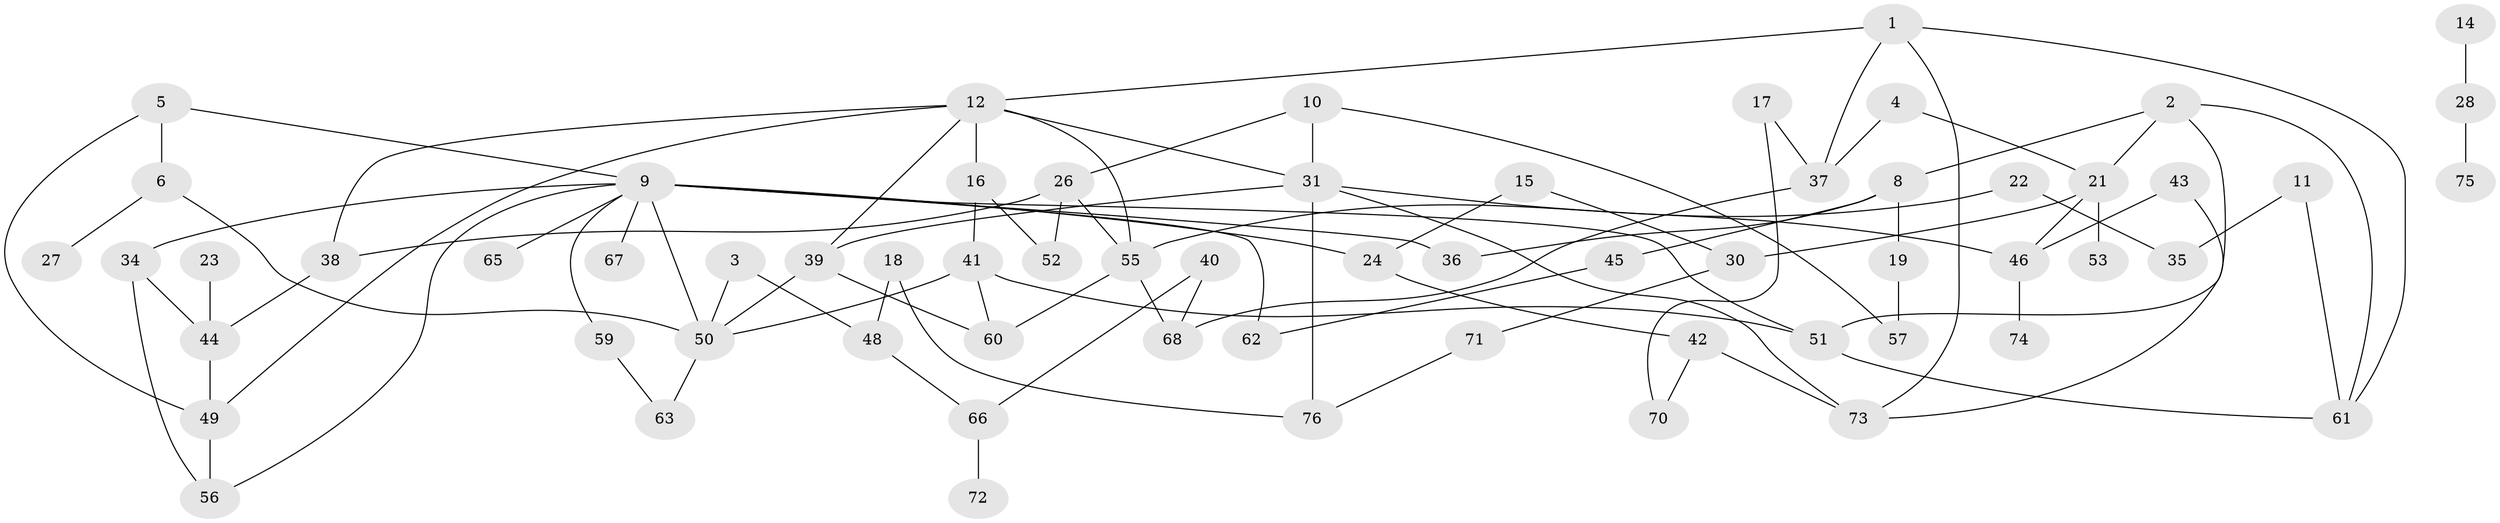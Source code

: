// original degree distribution, {2: 0.25925925925925924, 3: 0.25925925925925924, 0: 0.10185185185185185, 4: 0.12962962962962962, 1: 0.18518518518518517, 6: 0.027777777777777776, 5: 0.037037037037037035}
// Generated by graph-tools (version 1.1) at 2025/48/03/04/25 22:48:00]
// undirected, 64 vertices, 94 edges
graph export_dot {
  node [color=gray90,style=filled];
  1;
  2;
  3;
  4;
  5;
  6;
  8;
  9;
  10;
  11;
  12;
  14;
  15;
  16;
  17;
  18;
  19;
  21;
  22;
  23;
  24;
  26;
  27;
  28;
  30;
  31;
  34;
  35;
  36;
  37;
  38;
  39;
  40;
  41;
  42;
  43;
  44;
  45;
  46;
  48;
  49;
  50;
  51;
  52;
  53;
  55;
  56;
  57;
  59;
  60;
  61;
  62;
  63;
  65;
  66;
  67;
  68;
  70;
  71;
  72;
  73;
  74;
  75;
  76;
  1 -- 12 [weight=1.0];
  1 -- 37 [weight=1.0];
  1 -- 61 [weight=1.0];
  1 -- 73 [weight=1.0];
  2 -- 8 [weight=1.0];
  2 -- 21 [weight=1.0];
  2 -- 51 [weight=1.0];
  2 -- 61 [weight=1.0];
  3 -- 48 [weight=1.0];
  3 -- 50 [weight=1.0];
  4 -- 21 [weight=1.0];
  4 -- 37 [weight=1.0];
  5 -- 6 [weight=1.0];
  5 -- 9 [weight=1.0];
  5 -- 49 [weight=1.0];
  6 -- 27 [weight=1.0];
  6 -- 50 [weight=1.0];
  8 -- 19 [weight=1.0];
  8 -- 36 [weight=1.0];
  8 -- 45 [weight=1.0];
  9 -- 24 [weight=2.0];
  9 -- 34 [weight=1.0];
  9 -- 36 [weight=1.0];
  9 -- 50 [weight=1.0];
  9 -- 51 [weight=1.0];
  9 -- 56 [weight=1.0];
  9 -- 59 [weight=1.0];
  9 -- 62 [weight=1.0];
  9 -- 65 [weight=1.0];
  9 -- 67 [weight=1.0];
  10 -- 26 [weight=1.0];
  10 -- 31 [weight=1.0];
  10 -- 57 [weight=1.0];
  11 -- 35 [weight=1.0];
  11 -- 61 [weight=1.0];
  12 -- 16 [weight=1.0];
  12 -- 31 [weight=1.0];
  12 -- 38 [weight=1.0];
  12 -- 39 [weight=1.0];
  12 -- 49 [weight=1.0];
  12 -- 55 [weight=1.0];
  14 -- 28 [weight=1.0];
  15 -- 24 [weight=1.0];
  15 -- 30 [weight=1.0];
  16 -- 41 [weight=1.0];
  16 -- 52 [weight=1.0];
  17 -- 37 [weight=1.0];
  17 -- 70 [weight=1.0];
  18 -- 48 [weight=1.0];
  18 -- 76 [weight=1.0];
  19 -- 57 [weight=1.0];
  21 -- 30 [weight=1.0];
  21 -- 46 [weight=1.0];
  21 -- 53 [weight=1.0];
  22 -- 35 [weight=1.0];
  22 -- 55 [weight=1.0];
  23 -- 44 [weight=1.0];
  24 -- 42 [weight=1.0];
  26 -- 38 [weight=1.0];
  26 -- 52 [weight=1.0];
  26 -- 55 [weight=1.0];
  28 -- 75 [weight=1.0];
  30 -- 71 [weight=1.0];
  31 -- 39 [weight=1.0];
  31 -- 46 [weight=1.0];
  31 -- 73 [weight=1.0];
  31 -- 76 [weight=1.0];
  34 -- 44 [weight=1.0];
  34 -- 56 [weight=1.0];
  37 -- 68 [weight=1.0];
  38 -- 44 [weight=1.0];
  39 -- 50 [weight=1.0];
  39 -- 60 [weight=1.0];
  40 -- 66 [weight=1.0];
  40 -- 68 [weight=1.0];
  41 -- 50 [weight=1.0];
  41 -- 51 [weight=1.0];
  41 -- 60 [weight=1.0];
  42 -- 70 [weight=1.0];
  42 -- 73 [weight=1.0];
  43 -- 46 [weight=1.0];
  43 -- 73 [weight=1.0];
  44 -- 49 [weight=1.0];
  45 -- 62 [weight=1.0];
  46 -- 74 [weight=1.0];
  48 -- 66 [weight=1.0];
  49 -- 56 [weight=1.0];
  50 -- 63 [weight=1.0];
  51 -- 61 [weight=1.0];
  55 -- 60 [weight=1.0];
  55 -- 68 [weight=1.0];
  59 -- 63 [weight=1.0];
  66 -- 72 [weight=1.0];
  71 -- 76 [weight=1.0];
}
